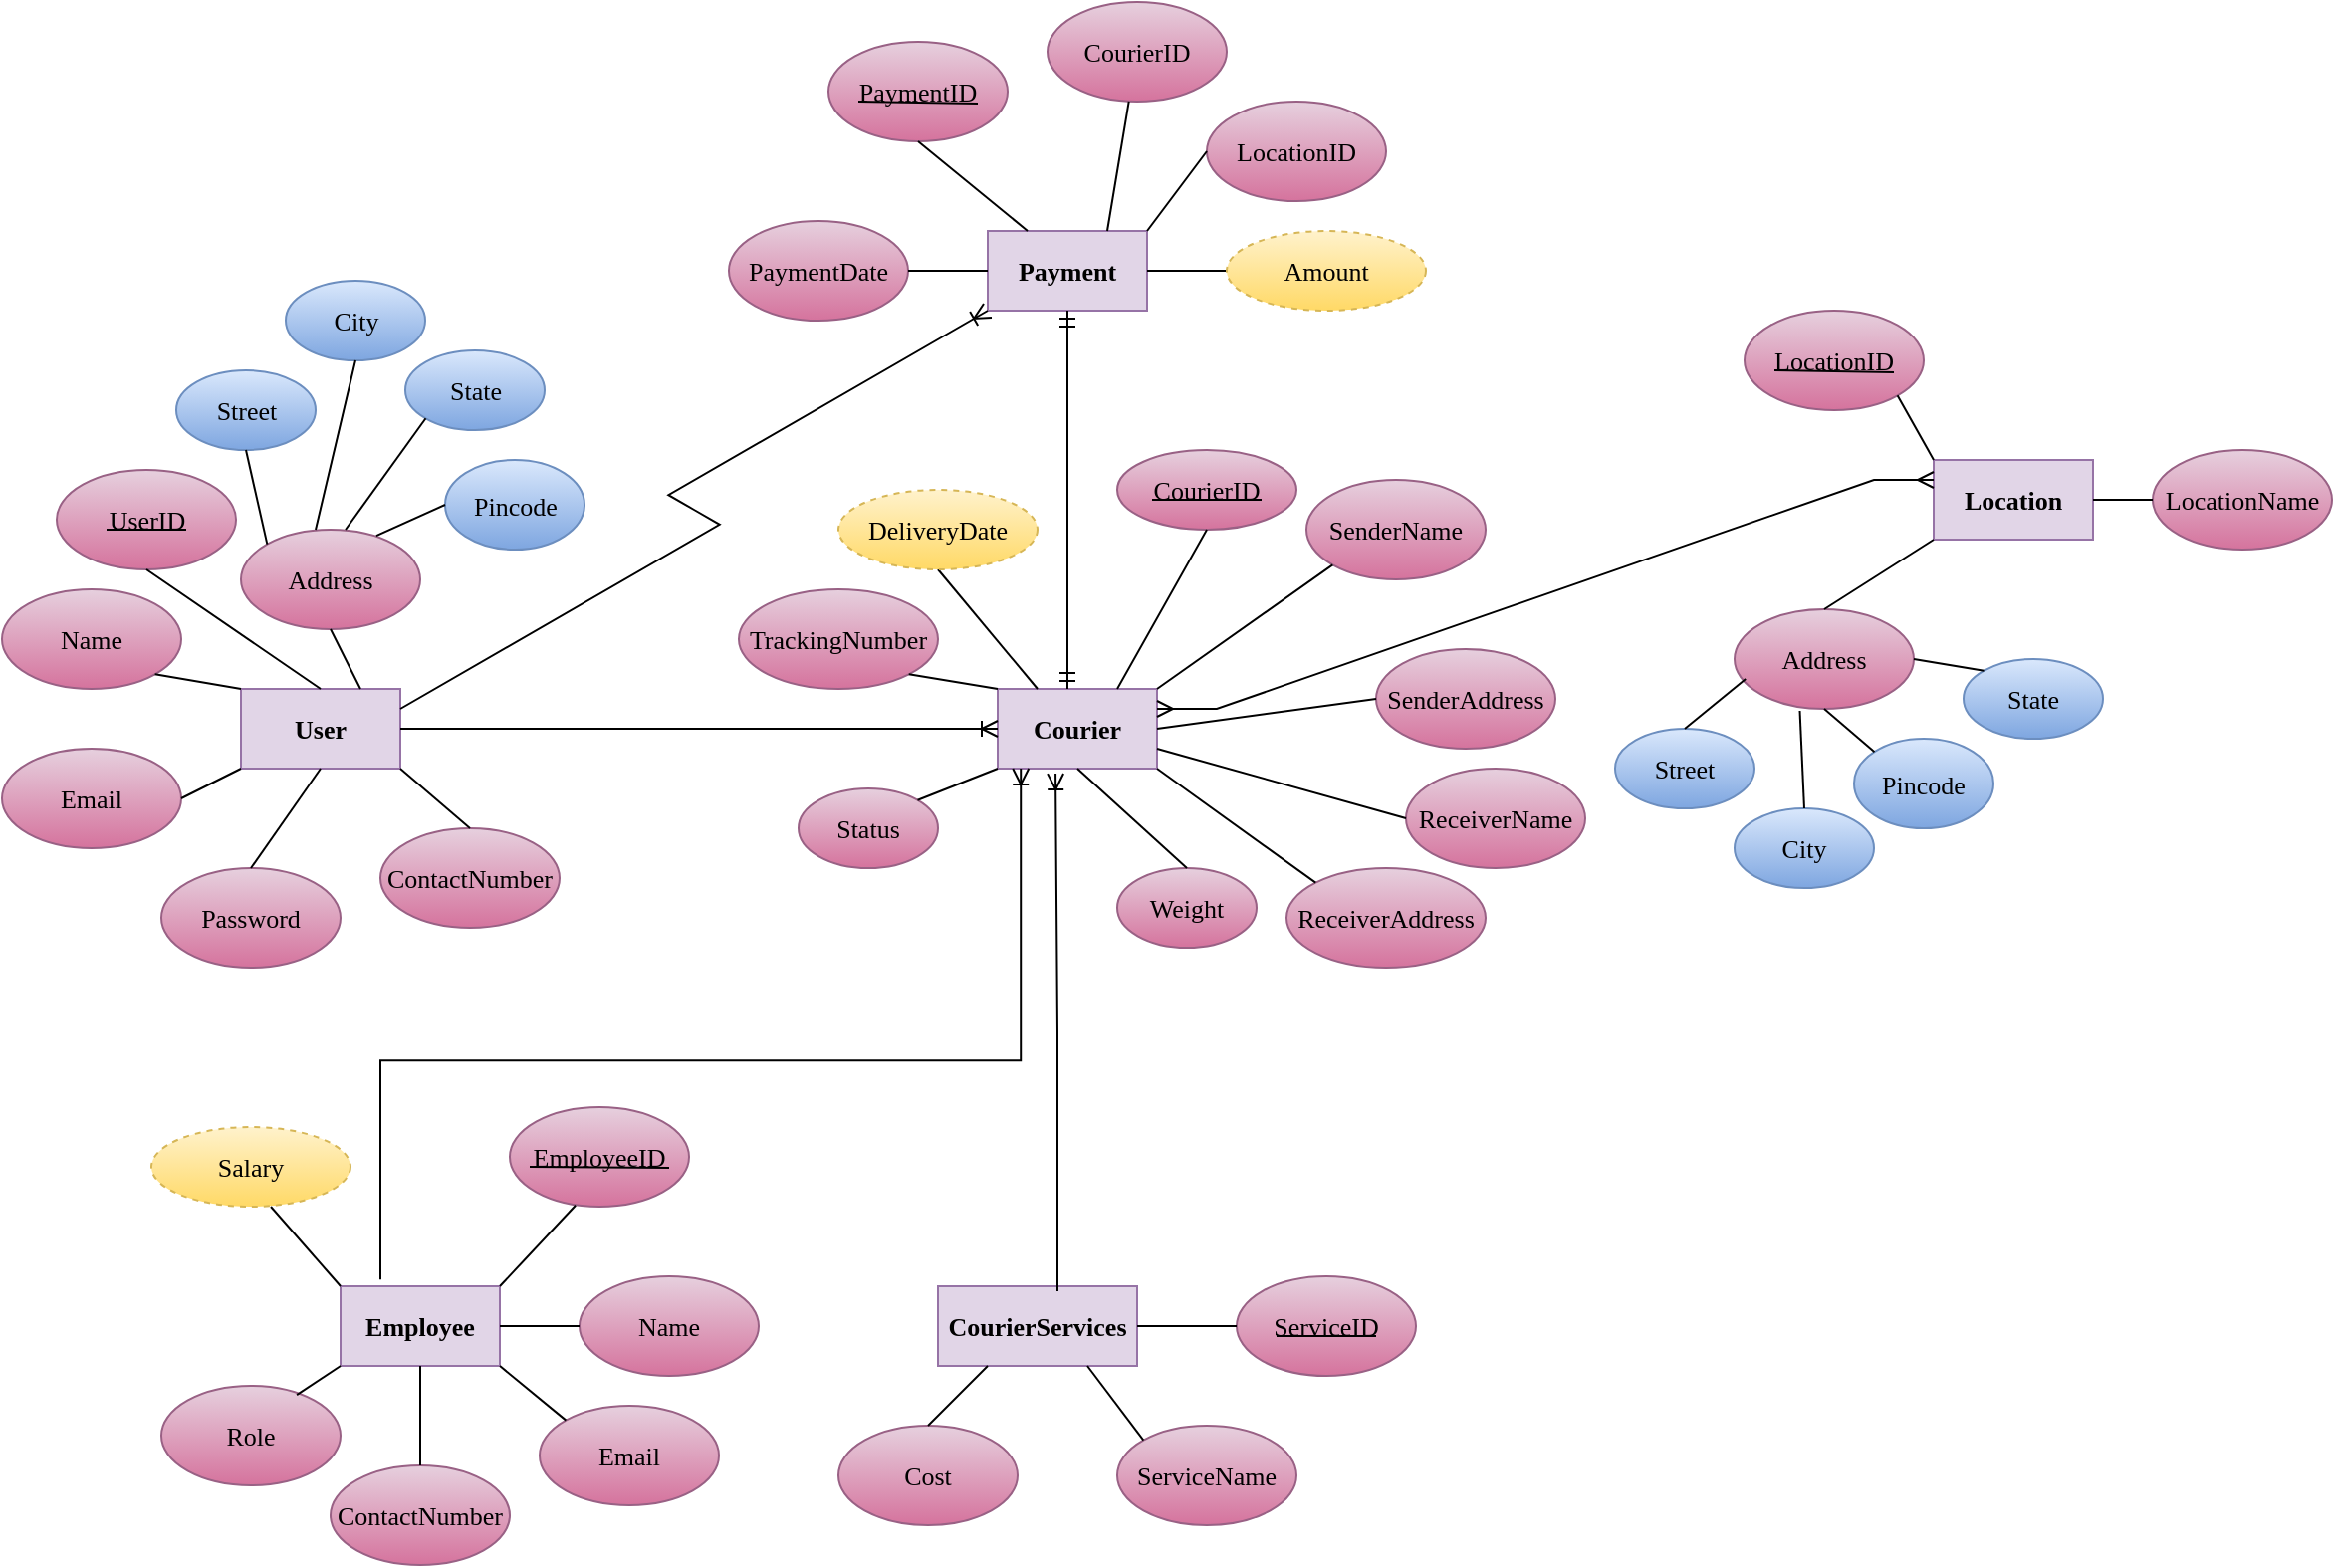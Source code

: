 <mxfile version="26.1.1">
  <diagram name="Page-1" id="iK40IoMNJW8q36OvJC71">
    <mxGraphModel dx="1750" dy="2028" grid="1" gridSize="10" guides="1" tooltips="1" connect="1" arrows="1" fold="1" page="1" pageScale="1" pageWidth="850" pageHeight="1100" math="0" shadow="0">
      <root>
        <mxCell id="0" />
        <mxCell id="1" parent="0" />
        <mxCell id="se5RXSlxcSpM9KRG4HAq-1" value="&lt;b&gt;User&lt;/b&gt;" style="rounded=0;whiteSpace=wrap;html=1;fontFamily=Times New Roman;fontSize=13;fillColor=#e1d5e7;strokeColor=#9673a6;" vertex="1" parent="1">
          <mxGeometry x="140" y="240" width="80" height="40" as="geometry" />
        </mxCell>
        <mxCell id="se5RXSlxcSpM9KRG4HAq-2" value="Name" style="ellipse;whiteSpace=wrap;html=1;fontFamily=Times New Roman;fontSize=13;fillColor=#e6d0de;strokeColor=#996185;gradientColor=#d5739d;" vertex="1" parent="1">
          <mxGeometry x="20" y="190" width="90" height="50" as="geometry" />
        </mxCell>
        <mxCell id="se5RXSlxcSpM9KRG4HAq-3" value="Address" style="ellipse;whiteSpace=wrap;html=1;fontFamily=Times New Roman;fontSize=13;fillColor=#e6d0de;gradientColor=#d5739d;strokeColor=#996185;" vertex="1" parent="1">
          <mxGeometry x="140" y="160" width="90" height="50" as="geometry" />
        </mxCell>
        <mxCell id="se5RXSlxcSpM9KRG4HAq-4" value="ContactNumber" style="ellipse;whiteSpace=wrap;html=1;fontFamily=Times New Roman;fontSize=13;fillColor=#e6d0de;gradientColor=#d5739d;strokeColor=#996185;" vertex="1" parent="1">
          <mxGeometry x="210" y="310" width="90" height="50" as="geometry" />
        </mxCell>
        <mxCell id="se5RXSlxcSpM9KRG4HAq-5" value="Password" style="ellipse;whiteSpace=wrap;html=1;fontFamily=Times New Roman;fontSize=13;fillColor=#e6d0de;gradientColor=#d5739d;strokeColor=#996185;" vertex="1" parent="1">
          <mxGeometry x="100" y="330" width="90" height="50" as="geometry" />
        </mxCell>
        <mxCell id="se5RXSlxcSpM9KRG4HAq-6" value="Email" style="ellipse;whiteSpace=wrap;html=1;fontFamily=Times New Roman;fontSize=13;fillColor=#e6d0de;gradientColor=#d5739d;strokeColor=#996185;" vertex="1" parent="1">
          <mxGeometry x="20" y="270" width="90" height="50" as="geometry" />
        </mxCell>
        <mxCell id="se5RXSlxcSpM9KRG4HAq-7" value="UserID" style="ellipse;whiteSpace=wrap;html=1;fontFamily=Times New Roman;fontSize=13;fillColor=#e6d0de;strokeColor=#996185;gradientColor=#d5739d;" vertex="1" parent="1">
          <mxGeometry x="47.5" y="130" width="90" height="50" as="geometry" />
        </mxCell>
        <mxCell id="se5RXSlxcSpM9KRG4HAq-8" value="" style="endArrow=none;html=1;rounded=0;fontFamily=Times New Roman;fontSize=13;" edge="1" parent="1">
          <mxGeometry width="50" height="50" relative="1" as="geometry">
            <mxPoint x="72.5" y="160" as="sourcePoint" />
            <mxPoint x="112.5" y="160" as="targetPoint" />
          </mxGeometry>
        </mxCell>
        <mxCell id="se5RXSlxcSpM9KRG4HAq-9" value="" style="endArrow=none;html=1;rounded=0;exitX=1;exitY=1;exitDx=0;exitDy=0;entryX=0.5;entryY=0;entryDx=0;entryDy=0;fontFamily=Times New Roman;fontSize=13;" edge="1" parent="1" source="se5RXSlxcSpM9KRG4HAq-1" target="se5RXSlxcSpM9KRG4HAq-4">
          <mxGeometry width="50" height="50" relative="1" as="geometry">
            <mxPoint x="330" y="320" as="sourcePoint" />
            <mxPoint x="380" y="270" as="targetPoint" />
          </mxGeometry>
        </mxCell>
        <mxCell id="se5RXSlxcSpM9KRG4HAq-10" value="" style="endArrow=none;html=1;rounded=0;exitX=0.75;exitY=0;exitDx=0;exitDy=0;entryX=0.5;entryY=1;entryDx=0;entryDy=0;fontFamily=Times New Roman;fontSize=13;" edge="1" parent="1" source="se5RXSlxcSpM9KRG4HAq-1" target="se5RXSlxcSpM9KRG4HAq-3">
          <mxGeometry width="50" height="50" relative="1" as="geometry">
            <mxPoint x="330" y="320" as="sourcePoint" />
            <mxPoint x="380" y="270" as="targetPoint" />
          </mxGeometry>
        </mxCell>
        <mxCell id="se5RXSlxcSpM9KRG4HAq-12" value="" style="endArrow=none;html=1;rounded=0;exitX=0.5;exitY=1;exitDx=0;exitDy=0;entryX=0.5;entryY=0;entryDx=0;entryDy=0;fontFamily=Times New Roman;fontSize=13;" edge="1" parent="1" source="se5RXSlxcSpM9KRG4HAq-1" target="se5RXSlxcSpM9KRG4HAq-5">
          <mxGeometry width="50" height="50" relative="1" as="geometry">
            <mxPoint x="230" y="290" as="sourcePoint" />
            <mxPoint x="265" y="320" as="targetPoint" />
          </mxGeometry>
        </mxCell>
        <mxCell id="se5RXSlxcSpM9KRG4HAq-13" value="" style="endArrow=none;html=1;rounded=0;exitX=0;exitY=1;exitDx=0;exitDy=0;entryX=1;entryY=0.5;entryDx=0;entryDy=0;fontFamily=Times New Roman;fontSize=13;" edge="1" parent="1" source="se5RXSlxcSpM9KRG4HAq-1" target="se5RXSlxcSpM9KRG4HAq-6">
          <mxGeometry width="50" height="50" relative="1" as="geometry">
            <mxPoint x="240" y="300" as="sourcePoint" />
            <mxPoint x="275" y="330" as="targetPoint" />
          </mxGeometry>
        </mxCell>
        <mxCell id="se5RXSlxcSpM9KRG4HAq-14" value="" style="endArrow=none;html=1;rounded=0;exitX=0;exitY=0;exitDx=0;exitDy=0;entryX=1;entryY=1;entryDx=0;entryDy=0;fontFamily=Times New Roman;fontSize=13;" edge="1" parent="1" source="se5RXSlxcSpM9KRG4HAq-1" target="se5RXSlxcSpM9KRG4HAq-2">
          <mxGeometry width="50" height="50" relative="1" as="geometry">
            <mxPoint x="250" y="310" as="sourcePoint" />
            <mxPoint x="285" y="340" as="targetPoint" />
          </mxGeometry>
        </mxCell>
        <mxCell id="se5RXSlxcSpM9KRG4HAq-15" value="" style="endArrow=none;html=1;rounded=0;exitX=0.5;exitY=0;exitDx=0;exitDy=0;entryX=0.5;entryY=1;entryDx=0;entryDy=0;fontFamily=Times New Roman;fontSize=13;" edge="1" parent="1" source="se5RXSlxcSpM9KRG4HAq-1" target="se5RXSlxcSpM9KRG4HAq-7">
          <mxGeometry width="50" height="50" relative="1" as="geometry">
            <mxPoint x="260" y="320" as="sourcePoint" />
            <mxPoint x="295" y="350" as="targetPoint" />
          </mxGeometry>
        </mxCell>
        <mxCell id="se5RXSlxcSpM9KRG4HAq-16" value="&lt;b&gt;CourierServices&lt;/b&gt;" style="rounded=0;whiteSpace=wrap;html=1;fontFamily=Times New Roman;fontSize=13;fillColor=#e1d5e7;strokeColor=#9673a6;" vertex="1" parent="1">
          <mxGeometry x="490" y="540" width="100" height="40" as="geometry" />
        </mxCell>
        <mxCell id="se5RXSlxcSpM9KRG4HAq-24" value="ServiceID" style="ellipse;whiteSpace=wrap;html=1;fontFamily=Times New Roman;fontSize=13;fillColor=#e6d0de;gradientColor=#d5739d;strokeColor=#996185;" vertex="1" parent="1">
          <mxGeometry x="640" y="535" width="90" height="50" as="geometry" />
        </mxCell>
        <mxCell id="se5RXSlxcSpM9KRG4HAq-28" value="Cost" style="ellipse;whiteSpace=wrap;html=1;fontFamily=Times New Roman;fontSize=13;fillColor=#e6d0de;gradientColor=#d5739d;strokeColor=#996185;" vertex="1" parent="1">
          <mxGeometry x="440" y="610" width="90" height="50" as="geometry" />
        </mxCell>
        <mxCell id="se5RXSlxcSpM9KRG4HAq-29" value="ServiceName" style="ellipse;whiteSpace=wrap;html=1;fontFamily=Times New Roman;fontSize=13;fillColor=#e6d0de;gradientColor=#d5739d;strokeColor=#996185;" vertex="1" parent="1">
          <mxGeometry x="580" y="610" width="90" height="50" as="geometry" />
        </mxCell>
        <mxCell id="se5RXSlxcSpM9KRG4HAq-30" value="" style="endArrow=none;html=1;rounded=0;exitX=0;exitY=0.5;exitDx=0;exitDy=0;entryX=1;entryY=0.5;entryDx=0;entryDy=0;fontFamily=Times New Roman;fontSize=13;" edge="1" parent="1" source="se5RXSlxcSpM9KRG4HAq-24" target="se5RXSlxcSpM9KRG4HAq-16">
          <mxGeometry width="50" height="50" relative="1" as="geometry">
            <mxPoint x="470" y="630" as="sourcePoint" />
            <mxPoint x="520" y="580" as="targetPoint" />
          </mxGeometry>
        </mxCell>
        <mxCell id="se5RXSlxcSpM9KRG4HAq-31" value="" style="endArrow=none;html=1;rounded=0;exitX=0;exitY=0;exitDx=0;exitDy=0;entryX=0.75;entryY=1;entryDx=0;entryDy=0;fontFamily=Times New Roman;fontSize=13;" edge="1" parent="1" source="se5RXSlxcSpM9KRG4HAq-29" target="se5RXSlxcSpM9KRG4HAq-16">
          <mxGeometry width="50" height="50" relative="1" as="geometry">
            <mxPoint x="470" y="630" as="sourcePoint" />
            <mxPoint x="590" y="580" as="targetPoint" />
          </mxGeometry>
        </mxCell>
        <mxCell id="se5RXSlxcSpM9KRG4HAq-32" value="" style="endArrow=none;html=1;rounded=0;entryX=0.5;entryY=0;entryDx=0;entryDy=0;exitX=0.25;exitY=1;exitDx=0;exitDy=0;fontFamily=Times New Roman;fontSize=13;" edge="1" parent="1" source="se5RXSlxcSpM9KRG4HAq-16" target="se5RXSlxcSpM9KRG4HAq-28">
          <mxGeometry width="50" height="50" relative="1" as="geometry">
            <mxPoint x="470" y="630" as="sourcePoint" />
            <mxPoint x="520" y="580" as="targetPoint" />
          </mxGeometry>
        </mxCell>
        <mxCell id="se5RXSlxcSpM9KRG4HAq-33" value="" style="endArrow=none;html=1;rounded=0;fontFamily=Times New Roman;fontSize=13;" edge="1" parent="1">
          <mxGeometry width="50" height="50" relative="1" as="geometry">
            <mxPoint x="660" y="565" as="sourcePoint" />
            <mxPoint x="710" y="565" as="targetPoint" />
          </mxGeometry>
        </mxCell>
        <mxCell id="se5RXSlxcSpM9KRG4HAq-34" value="&lt;b&gt;Employee&lt;/b&gt;" style="rounded=0;whiteSpace=wrap;html=1;fontFamily=Times New Roman;fontSize=13;fillColor=#e1d5e7;strokeColor=#9673a6;" vertex="1" parent="1">
          <mxGeometry x="190" y="540" width="80" height="40" as="geometry" />
        </mxCell>
        <mxCell id="se5RXSlxcSpM9KRG4HAq-35" value="EmployeeID" style="ellipse;whiteSpace=wrap;html=1;fontFamily=Times New Roman;fontSize=13;fillColor=#e6d0de;gradientColor=#d5739d;strokeColor=#996185;" vertex="1" parent="1">
          <mxGeometry x="275" y="450" width="90" height="50" as="geometry" />
        </mxCell>
        <mxCell id="se5RXSlxcSpM9KRG4HAq-36" value="Name" style="ellipse;whiteSpace=wrap;html=1;fontFamily=Times New Roman;fontSize=13;fillColor=#e6d0de;gradientColor=#d5739d;strokeColor=#996185;" vertex="1" parent="1">
          <mxGeometry x="310" y="535" width="90" height="50" as="geometry" />
        </mxCell>
        <mxCell id="se5RXSlxcSpM9KRG4HAq-37" value="Email" style="ellipse;whiteSpace=wrap;html=1;fontFamily=Times New Roman;fontSize=13;fillColor=#e6d0de;gradientColor=#d5739d;strokeColor=#996185;" vertex="1" parent="1">
          <mxGeometry x="290" y="600" width="90" height="50" as="geometry" />
        </mxCell>
        <mxCell id="se5RXSlxcSpM9KRG4HAq-38" value="Role" style="ellipse;whiteSpace=wrap;html=1;fontFamily=Times New Roman;fontSize=13;fillColor=#e6d0de;gradientColor=#d5739d;strokeColor=#996185;" vertex="1" parent="1">
          <mxGeometry x="100" y="590" width="90" height="50" as="geometry" />
        </mxCell>
        <mxCell id="se5RXSlxcSpM9KRG4HAq-39" value="ContactNumber" style="ellipse;whiteSpace=wrap;html=1;fontFamily=Times New Roman;fontSize=13;fillColor=#e6d0de;gradientColor=#d5739d;strokeColor=#996185;" vertex="1" parent="1">
          <mxGeometry x="185" y="630" width="90" height="50" as="geometry" />
        </mxCell>
        <mxCell id="se5RXSlxcSpM9KRG4HAq-41" value="" style="endArrow=none;html=1;rounded=0;exitX=0.5;exitY=1;exitDx=0;exitDy=0;entryX=0;entryY=0;entryDx=0;entryDy=0;fontFamily=Times New Roman;fontSize=13;" edge="1" parent="1" target="se5RXSlxcSpM9KRG4HAq-34">
          <mxGeometry width="50" height="50" relative="1" as="geometry">
            <mxPoint x="155" y="500" as="sourcePoint" />
            <mxPoint x="200" y="470" as="targetPoint" />
          </mxGeometry>
        </mxCell>
        <mxCell id="se5RXSlxcSpM9KRG4HAq-42" value="" style="endArrow=none;html=1;rounded=0;exitX=0.367;exitY=0.988;exitDx=0;exitDy=0;entryX=1;entryY=0;entryDx=0;entryDy=0;exitPerimeter=0;fontFamily=Times New Roman;fontSize=13;" edge="1" parent="1" source="se5RXSlxcSpM9KRG4HAq-35" target="se5RXSlxcSpM9KRG4HAq-34">
          <mxGeometry width="50" height="50" relative="1" as="geometry">
            <mxPoint x="150" y="520" as="sourcePoint" />
            <mxPoint x="200" y="470" as="targetPoint" />
          </mxGeometry>
        </mxCell>
        <mxCell id="se5RXSlxcSpM9KRG4HAq-43" value="" style="endArrow=none;html=1;rounded=0;exitX=0.756;exitY=0.092;exitDx=0;exitDy=0;entryX=0;entryY=1;entryDx=0;entryDy=0;exitPerimeter=0;fontFamily=Times New Roman;fontSize=13;" edge="1" parent="1" source="se5RXSlxcSpM9KRG4HAq-38" target="se5RXSlxcSpM9KRG4HAq-34">
          <mxGeometry width="50" height="50" relative="1" as="geometry">
            <mxPoint x="150" y="520" as="sourcePoint" />
            <mxPoint x="200" y="470" as="targetPoint" />
          </mxGeometry>
        </mxCell>
        <mxCell id="se5RXSlxcSpM9KRG4HAq-44" value="" style="endArrow=none;html=1;rounded=0;exitX=0.5;exitY=0;exitDx=0;exitDy=0;entryX=0.5;entryY=1;entryDx=0;entryDy=0;fontFamily=Times New Roman;fontSize=13;" edge="1" parent="1" source="se5RXSlxcSpM9KRG4HAq-39" target="se5RXSlxcSpM9KRG4HAq-34">
          <mxGeometry width="50" height="50" relative="1" as="geometry">
            <mxPoint x="150" y="520" as="sourcePoint" />
            <mxPoint x="200" y="470" as="targetPoint" />
          </mxGeometry>
        </mxCell>
        <mxCell id="se5RXSlxcSpM9KRG4HAq-45" value="" style="endArrow=none;html=1;rounded=0;exitX=1;exitY=1;exitDx=0;exitDy=0;entryX=0;entryY=0;entryDx=0;entryDy=0;fontFamily=Times New Roman;fontSize=13;" edge="1" parent="1" source="se5RXSlxcSpM9KRG4HAq-34" target="se5RXSlxcSpM9KRG4HAq-37">
          <mxGeometry width="50" height="50" relative="1" as="geometry">
            <mxPoint x="150" y="520" as="sourcePoint" />
            <mxPoint x="200" y="470" as="targetPoint" />
          </mxGeometry>
        </mxCell>
        <mxCell id="se5RXSlxcSpM9KRG4HAq-46" value="" style="endArrow=none;html=1;rounded=0;exitX=0;exitY=0.5;exitDx=0;exitDy=0;entryX=1;entryY=0.5;entryDx=0;entryDy=0;fontFamily=Times New Roman;fontSize=13;" edge="1" parent="1" source="se5RXSlxcSpM9KRG4HAq-36" target="se5RXSlxcSpM9KRG4HAq-34">
          <mxGeometry width="50" height="50" relative="1" as="geometry">
            <mxPoint x="150" y="520" as="sourcePoint" />
            <mxPoint x="200" y="470" as="targetPoint" />
          </mxGeometry>
        </mxCell>
        <mxCell id="se5RXSlxcSpM9KRG4HAq-47" value="" style="endArrow=none;html=1;rounded=0;fontFamily=Times New Roman;fontSize=13;" edge="1" parent="1">
          <mxGeometry width="50" height="50" relative="1" as="geometry">
            <mxPoint x="285" y="480" as="sourcePoint" />
            <mxPoint x="355" y="480.5" as="targetPoint" />
          </mxGeometry>
        </mxCell>
        <mxCell id="se5RXSlxcSpM9KRG4HAq-48" value="&lt;b&gt;Courier&lt;/b&gt;" style="rounded=0;whiteSpace=wrap;html=1;fontFamily=Times New Roman;fontSize=13;fillColor=#e1d5e7;strokeColor=#9673a6;" vertex="1" parent="1">
          <mxGeometry x="520" y="240" width="80" height="40" as="geometry" />
        </mxCell>
        <mxCell id="se5RXSlxcSpM9KRG4HAq-49" value="CourierID" style="ellipse;whiteSpace=wrap;html=1;fontFamily=Times New Roman;fontSize=13;fillColor=#e6d0de;gradientColor=#d5739d;strokeColor=#996185;" vertex="1" parent="1">
          <mxGeometry x="580" y="120" width="90" height="40" as="geometry" />
        </mxCell>
        <mxCell id="se5RXSlxcSpM9KRG4HAq-51" value="SenderName" style="ellipse;whiteSpace=wrap;html=1;fontFamily=Times New Roman;fontSize=13;fillColor=#e6d0de;gradientColor=#d5739d;strokeColor=#996185;" vertex="1" parent="1">
          <mxGeometry x="675" y="135" width="90" height="50" as="geometry" />
        </mxCell>
        <mxCell id="se5RXSlxcSpM9KRG4HAq-52" value="ReceiverAddress" style="ellipse;whiteSpace=wrap;html=1;fontFamily=Times New Roman;fontSize=13;fillColor=#e6d0de;gradientColor=#d5739d;strokeColor=#996185;" vertex="1" parent="1">
          <mxGeometry x="665" y="330" width="100" height="50" as="geometry" />
        </mxCell>
        <mxCell id="se5RXSlxcSpM9KRG4HAq-53" value="TrackingNumber" style="ellipse;whiteSpace=wrap;html=1;fontFamily=Times New Roman;fontSize=13;fillColor=#e6d0de;gradientColor=#d5739d;strokeColor=#996185;" vertex="1" parent="1">
          <mxGeometry x="390" y="190" width="100" height="50" as="geometry" />
        </mxCell>
        <mxCell id="se5RXSlxcSpM9KRG4HAq-54" value="Status" style="ellipse;whiteSpace=wrap;html=1;fontFamily=Times New Roman;fontSize=13;fillColor=#e6d0de;gradientColor=#d5739d;strokeColor=#996185;" vertex="1" parent="1">
          <mxGeometry x="420" y="290" width="70" height="40" as="geometry" />
        </mxCell>
        <mxCell id="se5RXSlxcSpM9KRG4HAq-55" value="SenderAddress" style="ellipse;whiteSpace=wrap;html=1;fontFamily=Times New Roman;fontSize=13;fillColor=#e6d0de;gradientColor=#d5739d;strokeColor=#996185;" vertex="1" parent="1">
          <mxGeometry x="710" y="220" width="90" height="50" as="geometry" />
        </mxCell>
        <mxCell id="se5RXSlxcSpM9KRG4HAq-56" value="ReceiverName" style="ellipse;whiteSpace=wrap;html=1;fontFamily=Times New Roman;fontSize=13;fillColor=#e6d0de;gradientColor=#d5739d;strokeColor=#996185;" vertex="1" parent="1">
          <mxGeometry x="725" y="280" width="90" height="50" as="geometry" />
        </mxCell>
        <mxCell id="se5RXSlxcSpM9KRG4HAq-57" value="Weight" style="ellipse;whiteSpace=wrap;html=1;fontFamily=Times New Roman;fontSize=13;fillColor=#e6d0de;gradientColor=#d5739d;strokeColor=#996185;" vertex="1" parent="1">
          <mxGeometry x="580" y="330" width="70" height="40" as="geometry" />
        </mxCell>
        <mxCell id="se5RXSlxcSpM9KRG4HAq-59" value="" style="endArrow=none;html=1;rounded=0;entryX=0;entryY=1;entryDx=0;entryDy=0;exitX=1;exitY=0;exitDx=0;exitDy=0;fontFamily=Times New Roman;fontSize=13;" edge="1" parent="1" source="se5RXSlxcSpM9KRG4HAq-54" target="se5RXSlxcSpM9KRG4HAq-48">
          <mxGeometry width="50" height="50" relative="1" as="geometry">
            <mxPoint x="400" y="430" as="sourcePoint" />
            <mxPoint x="450" y="380" as="targetPoint" />
          </mxGeometry>
        </mxCell>
        <mxCell id="se5RXSlxcSpM9KRG4HAq-60" value="" style="endArrow=none;html=1;rounded=0;exitX=1;exitY=1;exitDx=0;exitDy=0;entryX=0;entryY=0;entryDx=0;entryDy=0;fontFamily=Times New Roman;fontSize=13;" edge="1" parent="1" source="se5RXSlxcSpM9KRG4HAq-53" target="se5RXSlxcSpM9KRG4HAq-48">
          <mxGeometry width="50" height="50" relative="1" as="geometry">
            <mxPoint x="400" y="430" as="sourcePoint" />
            <mxPoint x="450" y="380" as="targetPoint" />
          </mxGeometry>
        </mxCell>
        <mxCell id="se5RXSlxcSpM9KRG4HAq-61" value="" style="endArrow=none;html=1;rounded=0;exitX=0.5;exitY=1;exitDx=0;exitDy=0;entryX=0.25;entryY=0;entryDx=0;entryDy=0;fontFamily=Times New Roman;fontSize=13;" edge="1" parent="1" source="se5RXSlxcSpM9KRG4HAq-114" target="se5RXSlxcSpM9KRG4HAq-48">
          <mxGeometry width="50" height="50" relative="1" as="geometry">
            <mxPoint x="517.23" y="177.8" as="sourcePoint" />
            <mxPoint x="450" y="380" as="targetPoint" />
          </mxGeometry>
        </mxCell>
        <mxCell id="se5RXSlxcSpM9KRG4HAq-62" value="" style="endArrow=none;html=1;rounded=0;exitX=0.5;exitY=0;exitDx=0;exitDy=0;entryX=0.5;entryY=1;entryDx=0;entryDy=0;fontFamily=Times New Roman;fontSize=13;" edge="1" parent="1" source="se5RXSlxcSpM9KRG4HAq-57" target="se5RXSlxcSpM9KRG4HAq-48">
          <mxGeometry width="50" height="50" relative="1" as="geometry">
            <mxPoint x="400" y="430" as="sourcePoint" />
            <mxPoint x="450" y="380" as="targetPoint" />
          </mxGeometry>
        </mxCell>
        <mxCell id="se5RXSlxcSpM9KRG4HAq-63" value="" style="endArrow=none;html=1;rounded=0;entryX=0.5;entryY=1;entryDx=0;entryDy=0;exitX=0.75;exitY=0;exitDx=0;exitDy=0;fontFamily=Times New Roman;fontSize=13;" edge="1" parent="1" source="se5RXSlxcSpM9KRG4HAq-48" target="se5RXSlxcSpM9KRG4HAq-49">
          <mxGeometry width="50" height="50" relative="1" as="geometry">
            <mxPoint x="400" y="430" as="sourcePoint" />
            <mxPoint x="450" y="380" as="targetPoint" />
          </mxGeometry>
        </mxCell>
        <mxCell id="se5RXSlxcSpM9KRG4HAq-64" value="" style="endArrow=none;html=1;rounded=0;exitX=0;exitY=0;exitDx=0;exitDy=0;entryX=1;entryY=1;entryDx=0;entryDy=0;fontFamily=Times New Roman;fontSize=13;" edge="1" parent="1" source="se5RXSlxcSpM9KRG4HAq-52" target="se5RXSlxcSpM9KRG4HAq-48">
          <mxGeometry width="50" height="50" relative="1" as="geometry">
            <mxPoint x="400" y="430" as="sourcePoint" />
            <mxPoint x="450" y="380" as="targetPoint" />
          </mxGeometry>
        </mxCell>
        <mxCell id="se5RXSlxcSpM9KRG4HAq-65" value="" style="endArrow=none;html=1;rounded=0;exitX=0;exitY=0.5;exitDx=0;exitDy=0;entryX=1;entryY=0.75;entryDx=0;entryDy=0;fontFamily=Times New Roman;fontSize=13;" edge="1" parent="1" source="se5RXSlxcSpM9KRG4HAq-56" target="se5RXSlxcSpM9KRG4HAq-48">
          <mxGeometry width="50" height="50" relative="1" as="geometry">
            <mxPoint x="400" y="430" as="sourcePoint" />
            <mxPoint x="450" y="380" as="targetPoint" />
          </mxGeometry>
        </mxCell>
        <mxCell id="se5RXSlxcSpM9KRG4HAq-66" value="" style="endArrow=none;html=1;rounded=0;exitX=1;exitY=0;exitDx=0;exitDy=0;entryX=0;entryY=1;entryDx=0;entryDy=0;fontFamily=Times New Roman;fontSize=13;" edge="1" parent="1" source="se5RXSlxcSpM9KRG4HAq-48" target="se5RXSlxcSpM9KRG4HAq-51">
          <mxGeometry width="50" height="50" relative="1" as="geometry">
            <mxPoint x="400" y="430" as="sourcePoint" />
            <mxPoint x="450" y="380" as="targetPoint" />
          </mxGeometry>
        </mxCell>
        <mxCell id="se5RXSlxcSpM9KRG4HAq-67" value="" style="endArrow=none;html=1;rounded=0;exitX=0;exitY=0.5;exitDx=0;exitDy=0;entryX=1;entryY=0.5;entryDx=0;entryDy=0;fontFamily=Times New Roman;fontSize=13;" edge="1" parent="1" source="se5RXSlxcSpM9KRG4HAq-55" target="se5RXSlxcSpM9KRG4HAq-48">
          <mxGeometry width="50" height="50" relative="1" as="geometry">
            <mxPoint x="400" y="430" as="sourcePoint" />
            <mxPoint x="450" y="380" as="targetPoint" />
          </mxGeometry>
        </mxCell>
        <mxCell id="se5RXSlxcSpM9KRG4HAq-68" value="" style="endArrow=none;html=1;rounded=0;fontFamily=Times New Roman;fontSize=13;" edge="1" parent="1">
          <mxGeometry width="50" height="50" relative="1" as="geometry">
            <mxPoint x="597.5" y="145" as="sourcePoint" />
            <mxPoint x="652.5" y="145" as="targetPoint" />
          </mxGeometry>
        </mxCell>
        <mxCell id="se5RXSlxcSpM9KRG4HAq-69" value="&lt;b&gt;Location&lt;/b&gt;" style="rounded=0;whiteSpace=wrap;html=1;fontFamily=Times New Roman;fontSize=13;fillColor=#e1d5e7;strokeColor=#9673a6;" vertex="1" parent="1">
          <mxGeometry x="990" y="125" width="80" height="40" as="geometry" />
        </mxCell>
        <mxCell id="se5RXSlxcSpM9KRG4HAq-70" value="LocationID" style="ellipse;whiteSpace=wrap;html=1;fontFamily=Times New Roman;fontSize=13;fillColor=#e6d0de;gradientColor=#d5739d;strokeColor=#996185;" vertex="1" parent="1">
          <mxGeometry x="895" y="50" width="90" height="50" as="geometry" />
        </mxCell>
        <mxCell id="se5RXSlxcSpM9KRG4HAq-71" value="LocationName" style="ellipse;whiteSpace=wrap;html=1;fontFamily=Times New Roman;fontSize=13;fillColor=#e6d0de;gradientColor=#d5739d;strokeColor=#996185;" vertex="1" parent="1">
          <mxGeometry x="1100" y="120" width="90" height="50" as="geometry" />
        </mxCell>
        <mxCell id="se5RXSlxcSpM9KRG4HAq-72" value="Address" style="ellipse;whiteSpace=wrap;html=1;fontFamily=Times New Roman;fontSize=13;fillColor=#e6d0de;gradientColor=#d5739d;strokeColor=#996185;" vertex="1" parent="1">
          <mxGeometry x="890" y="200" width="90" height="50" as="geometry" />
        </mxCell>
        <mxCell id="se5RXSlxcSpM9KRG4HAq-73" value="" style="endArrow=none;html=1;rounded=0;exitX=0.5;exitY=0;exitDx=0;exitDy=0;entryX=0;entryY=1;entryDx=0;entryDy=0;fontFamily=Times New Roman;fontSize=13;" edge="1" parent="1" source="se5RXSlxcSpM9KRG4HAq-72" target="se5RXSlxcSpM9KRG4HAq-69">
          <mxGeometry width="50" height="50" relative="1" as="geometry">
            <mxPoint x="1200" y="210" as="sourcePoint" />
            <mxPoint x="1250" y="160" as="targetPoint" />
          </mxGeometry>
        </mxCell>
        <mxCell id="se5RXSlxcSpM9KRG4HAq-74" value="" style="endArrow=none;html=1;rounded=0;exitX=1;exitY=1;exitDx=0;exitDy=0;entryX=0;entryY=0;entryDx=0;entryDy=0;fontFamily=Times New Roman;fontSize=13;" edge="1" parent="1" source="se5RXSlxcSpM9KRG4HAq-70" target="se5RXSlxcSpM9KRG4HAq-69">
          <mxGeometry width="50" height="50" relative="1" as="geometry">
            <mxPoint x="1200" y="210" as="sourcePoint" />
            <mxPoint x="1250" y="160" as="targetPoint" />
          </mxGeometry>
        </mxCell>
        <mxCell id="se5RXSlxcSpM9KRG4HAq-75" value="" style="endArrow=none;html=1;rounded=0;exitX=0;exitY=0.5;exitDx=0;exitDy=0;entryX=1;entryY=0.5;entryDx=0;entryDy=0;fontFamily=Times New Roman;fontSize=13;" edge="1" parent="1" source="se5RXSlxcSpM9KRG4HAq-71" target="se5RXSlxcSpM9KRG4HAq-69">
          <mxGeometry width="50" height="50" relative="1" as="geometry">
            <mxPoint x="1200" y="210" as="sourcePoint" />
            <mxPoint x="1250" y="160" as="targetPoint" />
          </mxGeometry>
        </mxCell>
        <mxCell id="se5RXSlxcSpM9KRG4HAq-76" value="" style="endArrow=none;html=1;rounded=0;fontFamily=Times New Roman;fontSize=13;" edge="1" parent="1">
          <mxGeometry width="50" height="50" relative="1" as="geometry">
            <mxPoint x="910" y="80" as="sourcePoint" />
            <mxPoint x="970" y="81" as="targetPoint" />
          </mxGeometry>
        </mxCell>
        <mxCell id="se5RXSlxcSpM9KRG4HAq-95" value="Street" style="ellipse;whiteSpace=wrap;html=1;align=center;fontFamily=Times New Roman;fontSize=13;fillColor=#dae8fc;gradientColor=#7ea6e0;strokeColor=#6c8ebf;" vertex="1" parent="1">
          <mxGeometry x="107.5" y="80" width="70" height="40" as="geometry" />
        </mxCell>
        <mxCell id="se5RXSlxcSpM9KRG4HAq-96" value="Pincode" style="ellipse;whiteSpace=wrap;html=1;align=center;fontFamily=Times New Roman;fontSize=13;fillColor=#dae8fc;gradientColor=#7ea6e0;strokeColor=#6c8ebf;" vertex="1" parent="1">
          <mxGeometry x="242.5" y="125" width="70" height="45" as="geometry" />
        </mxCell>
        <mxCell id="se5RXSlxcSpM9KRG4HAq-97" value="City" style="ellipse;whiteSpace=wrap;html=1;align=center;fontFamily=Times New Roman;fontSize=13;fillColor=#dae8fc;gradientColor=#7ea6e0;strokeColor=#6c8ebf;" vertex="1" parent="1">
          <mxGeometry x="162.5" y="35" width="70" height="40" as="geometry" />
        </mxCell>
        <mxCell id="se5RXSlxcSpM9KRG4HAq-98" value="State" style="ellipse;whiteSpace=wrap;html=1;align=center;fontFamily=Times New Roman;fontSize=13;fillColor=#dae8fc;gradientColor=#7ea6e0;strokeColor=#6c8ebf;" vertex="1" parent="1">
          <mxGeometry x="222.5" y="70" width="70" height="40" as="geometry" />
        </mxCell>
        <mxCell id="se5RXSlxcSpM9KRG4HAq-99" value="" style="endArrow=none;html=1;rounded=0;exitX=0.5;exitY=1;exitDx=0;exitDy=0;entryX=0;entryY=0;entryDx=0;entryDy=0;fontFamily=Times New Roman;fontSize=13;" edge="1" parent="1" source="se5RXSlxcSpM9KRG4HAq-95" target="se5RXSlxcSpM9KRG4HAq-3">
          <mxGeometry width="50" height="50" relative="1" as="geometry">
            <mxPoint x="312.5" y="310" as="sourcePoint" />
            <mxPoint x="162.47" y="161" as="targetPoint" />
          </mxGeometry>
        </mxCell>
        <mxCell id="se5RXSlxcSpM9KRG4HAq-100" value="" style="endArrow=none;html=1;rounded=0;exitX=0.5;exitY=0;exitDx=0;exitDy=0;entryX=0.5;entryY=1;entryDx=0;entryDy=0;fontFamily=Times New Roman;fontSize=13;" edge="1" parent="1" target="se5RXSlxcSpM9KRG4HAq-97">
          <mxGeometry width="50" height="50" relative="1" as="geometry">
            <mxPoint x="177.5" y="160" as="sourcePoint" />
            <mxPoint x="362.5" y="260" as="targetPoint" />
          </mxGeometry>
        </mxCell>
        <mxCell id="se5RXSlxcSpM9KRG4HAq-101" value="" style="endArrow=none;html=1;rounded=0;entryX=0;entryY=1;entryDx=0;entryDy=0;fontFamily=Times New Roman;fontSize=13;" edge="1" parent="1" target="se5RXSlxcSpM9KRG4HAq-98">
          <mxGeometry width="50" height="50" relative="1" as="geometry">
            <mxPoint x="192.5" y="160" as="sourcePoint" />
            <mxPoint x="252.5" y="110" as="targetPoint" />
          </mxGeometry>
        </mxCell>
        <mxCell id="se5RXSlxcSpM9KRG4HAq-102" value="" style="endArrow=none;html=1;rounded=0;exitX=0.755;exitY=0.062;exitDx=0;exitDy=0;entryX=0;entryY=0.5;entryDx=0;entryDy=0;exitPerimeter=0;fontFamily=Times New Roman;fontSize=13;" edge="1" parent="1" source="se5RXSlxcSpM9KRG4HAq-3" target="se5RXSlxcSpM9KRG4HAq-96">
          <mxGeometry width="50" height="50" relative="1" as="geometry">
            <mxPoint x="209.45" y="167.395" as="sourcePoint" />
            <mxPoint x="262.5" y="150" as="targetPoint" />
          </mxGeometry>
        </mxCell>
        <mxCell id="se5RXSlxcSpM9KRG4HAq-103" value="Street" style="ellipse;whiteSpace=wrap;html=1;align=center;fontFamily=Times New Roman;fontSize=13;fillColor=#dae8fc;gradientColor=#7ea6e0;strokeColor=#6c8ebf;" vertex="1" parent="1">
          <mxGeometry x="830" y="260" width="70" height="40" as="geometry" />
        </mxCell>
        <mxCell id="se5RXSlxcSpM9KRG4HAq-104" value="Pincode" style="ellipse;whiteSpace=wrap;html=1;align=center;fontFamily=Times New Roman;fontSize=13;fillColor=#dae8fc;gradientColor=#7ea6e0;strokeColor=#6c8ebf;" vertex="1" parent="1">
          <mxGeometry x="950" y="265" width="70" height="45" as="geometry" />
        </mxCell>
        <mxCell id="se5RXSlxcSpM9KRG4HAq-105" value="City" style="ellipse;whiteSpace=wrap;html=1;align=center;fontFamily=Times New Roman;fontSize=13;fillColor=#dae8fc;gradientColor=#7ea6e0;strokeColor=#6c8ebf;" vertex="1" parent="1">
          <mxGeometry x="890" y="300" width="70" height="40" as="geometry" />
        </mxCell>
        <mxCell id="se5RXSlxcSpM9KRG4HAq-106" value="State" style="ellipse;whiteSpace=wrap;html=1;align=center;fontFamily=Times New Roman;fontSize=13;fillColor=#dae8fc;gradientColor=#7ea6e0;strokeColor=#6c8ebf;" vertex="1" parent="1">
          <mxGeometry x="1005" y="225" width="70" height="40" as="geometry" />
        </mxCell>
        <mxCell id="se5RXSlxcSpM9KRG4HAq-107" value="" style="endArrow=none;html=1;rounded=0;exitX=0.5;exitY=0;exitDx=0;exitDy=0;entryX=0.062;entryY=0.7;entryDx=0;entryDy=0;entryPerimeter=0;fontFamily=Times New Roman;fontSize=13;" edge="1" parent="1" source="se5RXSlxcSpM9KRG4HAq-103" target="se5RXSlxcSpM9KRG4HAq-72">
          <mxGeometry width="50" height="50" relative="1" as="geometry">
            <mxPoint x="1167.5" y="525" as="sourcePoint" />
            <mxPoint x="1017.5" y="376" as="targetPoint" />
          </mxGeometry>
        </mxCell>
        <mxCell id="se5RXSlxcSpM9KRG4HAq-109" value="" style="endArrow=none;html=1;rounded=0;entryX=0.364;entryY=1.02;entryDx=0;entryDy=0;exitX=0.5;exitY=0;exitDx=0;exitDy=0;entryPerimeter=0;fontFamily=Times New Roman;fontSize=13;" edge="1" parent="1" target="se5RXSlxcSpM9KRG4HAq-72" source="se5RXSlxcSpM9KRG4HAq-105">
          <mxGeometry width="50" height="50" relative="1" as="geometry">
            <mxPoint x="1047.5" y="375" as="sourcePoint" />
            <mxPoint x="1107.5" y="325" as="targetPoint" />
          </mxGeometry>
        </mxCell>
        <mxCell id="se5RXSlxcSpM9KRG4HAq-110" value="" style="endArrow=none;html=1;rounded=0;exitX=0.5;exitY=1;exitDx=0;exitDy=0;entryX=0;entryY=0;entryDx=0;entryDy=0;fontFamily=Times New Roman;fontSize=13;" edge="1" parent="1" target="se5RXSlxcSpM9KRG4HAq-104" source="se5RXSlxcSpM9KRG4HAq-72">
          <mxGeometry width="50" height="50" relative="1" as="geometry">
            <mxPoint x="1064.5" y="382" as="sourcePoint" />
            <mxPoint x="1117.5" y="365" as="targetPoint" />
          </mxGeometry>
        </mxCell>
        <mxCell id="se5RXSlxcSpM9KRG4HAq-111" value="" style="endArrow=none;html=1;rounded=0;exitX=1;exitY=0.5;exitDx=0;exitDy=0;entryX=0;entryY=0;entryDx=0;entryDy=0;fontFamily=Times New Roman;fontSize=13;" edge="1" parent="1" source="se5RXSlxcSpM9KRG4HAq-72" target="se5RXSlxcSpM9KRG4HAq-106">
          <mxGeometry width="50" height="50" relative="1" as="geometry">
            <mxPoint x="1080" y="330" as="sourcePoint" />
            <mxPoint x="1130" y="280" as="targetPoint" />
          </mxGeometry>
        </mxCell>
        <mxCell id="se5RXSlxcSpM9KRG4HAq-114" value="DeliveryDate" style="ellipse;whiteSpace=wrap;html=1;align=center;dashed=1;fontFamily=Times New Roman;fontSize=13;fillColor=#fff2cc;gradientColor=#ffd966;strokeColor=#d6b656;" vertex="1" parent="1">
          <mxGeometry x="440" y="140" width="100" height="40" as="geometry" />
        </mxCell>
        <mxCell id="se5RXSlxcSpM9KRG4HAq-115" value="Salary" style="ellipse;whiteSpace=wrap;html=1;align=center;dashed=1;fontFamily=Times New Roman;fontSize=13;fillColor=#fff2cc;gradientColor=#ffd966;strokeColor=#d6b656;" vertex="1" parent="1">
          <mxGeometry x="95" y="460" width="100" height="40" as="geometry" />
        </mxCell>
        <mxCell id="se5RXSlxcSpM9KRG4HAq-117" value="" style="edgeStyle=entityRelationEdgeStyle;fontSize=13;html=1;endArrow=ERoneToMany;rounded=0;exitX=1;exitY=0.5;exitDx=0;exitDy=0;entryX=0;entryY=0.5;entryDx=0;entryDy=0;fontFamily=Times New Roman;" edge="1" parent="1" source="se5RXSlxcSpM9KRG4HAq-1" target="se5RXSlxcSpM9KRG4HAq-48">
          <mxGeometry width="100" height="100" relative="1" as="geometry">
            <mxPoint x="350" y="655" as="sourcePoint" />
            <mxPoint x="450" y="555" as="targetPoint" />
          </mxGeometry>
        </mxCell>
        <mxCell id="se5RXSlxcSpM9KRG4HAq-119" value="" style="edgeStyle=orthogonalEdgeStyle;fontSize=13;html=1;endArrow=ERoneToMany;rounded=0;exitX=0.5;exitY=0;exitDx=0;exitDy=0;entryX=0.395;entryY=1.085;entryDx=0;entryDy=0;entryPerimeter=0;fontFamily=Times New Roman;" edge="1" parent="1">
          <mxGeometry width="100" height="100" relative="1" as="geometry">
            <mxPoint x="210" y="536.6" as="sourcePoint" />
            <mxPoint x="531.6" y="280" as="targetPoint" />
            <Array as="points">
              <mxPoint x="210" y="426.6" />
              <mxPoint x="532" y="426.6" />
            </Array>
          </mxGeometry>
        </mxCell>
        <mxCell id="se5RXSlxcSpM9KRG4HAq-121" value="&lt;b&gt;Payment&lt;/b&gt;" style="rounded=0;whiteSpace=wrap;html=1;fontFamily=Times New Roman;fontSize=13;fillColor=#e1d5e7;strokeColor=#9673a6;" vertex="1" parent="1">
          <mxGeometry x="515" y="10" width="80" height="40" as="geometry" />
        </mxCell>
        <mxCell id="se5RXSlxcSpM9KRG4HAq-122" value="PaymentID" style="ellipse;whiteSpace=wrap;html=1;fontFamily=Times New Roman;fontSize=13;fillColor=#e6d0de;gradientColor=#d5739d;strokeColor=#996185;" vertex="1" parent="1">
          <mxGeometry x="435" y="-85" width="90" height="50" as="geometry" />
        </mxCell>
        <mxCell id="se5RXSlxcSpM9KRG4HAq-123" value="CourierID" style="ellipse;whiteSpace=wrap;html=1;fontFamily=Times New Roman;fontSize=13;fillColor=#e6d0de;gradientColor=#d5739d;strokeColor=#996185;" vertex="1" parent="1">
          <mxGeometry x="545" y="-105" width="90" height="50" as="geometry" />
        </mxCell>
        <mxCell id="se5RXSlxcSpM9KRG4HAq-124" value="LocationID" style="ellipse;whiteSpace=wrap;html=1;fontFamily=Times New Roman;fontSize=13;fillColor=#e6d0de;gradientColor=#d5739d;strokeColor=#996185;" vertex="1" parent="1">
          <mxGeometry x="625" y="-55" width="90" height="50" as="geometry" />
        </mxCell>
        <mxCell id="se5RXSlxcSpM9KRG4HAq-125" value="PaymentDate" style="ellipse;whiteSpace=wrap;html=1;fontFamily=Times New Roman;fontSize=13;fillColor=#e6d0de;gradientColor=#d5739d;strokeColor=#996185;" vertex="1" parent="1">
          <mxGeometry x="385" y="5" width="90" height="50" as="geometry" />
        </mxCell>
        <mxCell id="se5RXSlxcSpM9KRG4HAq-126" value="" style="endArrow=none;html=1;rounded=0;exitX=0.25;exitY=0;exitDx=0;exitDy=0;entryX=0.5;entryY=1;entryDx=0;entryDy=0;fontFamily=Times New Roman;fontSize=13;" edge="1" parent="1" source="se5RXSlxcSpM9KRG4HAq-121" target="se5RXSlxcSpM9KRG4HAq-122">
          <mxGeometry width="50" height="50" relative="1" as="geometry">
            <mxPoint x="455" y="-35" as="sourcePoint" />
            <mxPoint x="505" y="-85" as="targetPoint" />
          </mxGeometry>
        </mxCell>
        <mxCell id="se5RXSlxcSpM9KRG4HAq-127" value="" style="endArrow=none;html=1;rounded=0;exitX=0.75;exitY=0;exitDx=0;exitDy=0;fontFamily=Times New Roman;fontSize=13;" edge="1" parent="1" source="se5RXSlxcSpM9KRG4HAq-121" target="se5RXSlxcSpM9KRG4HAq-123">
          <mxGeometry width="50" height="50" relative="1" as="geometry">
            <mxPoint x="455" y="-35" as="sourcePoint" />
            <mxPoint x="505" y="-85" as="targetPoint" />
          </mxGeometry>
        </mxCell>
        <mxCell id="se5RXSlxcSpM9KRG4HAq-128" value="" style="endArrow=none;html=1;rounded=0;exitX=0;exitY=0.5;exitDx=0;exitDy=0;entryX=1;entryY=0.5;entryDx=0;entryDy=0;fontFamily=Times New Roman;fontSize=13;" edge="1" parent="1" source="se5RXSlxcSpM9KRG4HAq-121" target="se5RXSlxcSpM9KRG4HAq-125">
          <mxGeometry width="50" height="50" relative="1" as="geometry">
            <mxPoint x="455" y="-35" as="sourcePoint" />
            <mxPoint x="505" y="-85" as="targetPoint" />
          </mxGeometry>
        </mxCell>
        <mxCell id="se5RXSlxcSpM9KRG4HAq-129" value="" style="endArrow=none;html=1;rounded=0;exitX=0;exitY=0.5;exitDx=0;exitDy=0;entryX=1;entryY=0;entryDx=0;entryDy=0;fontFamily=Times New Roman;fontSize=13;" edge="1" parent="1" source="se5RXSlxcSpM9KRG4HAq-124" target="se5RXSlxcSpM9KRG4HAq-121">
          <mxGeometry width="50" height="50" relative="1" as="geometry">
            <mxPoint x="455" y="-35" as="sourcePoint" />
            <mxPoint x="505" y="-85" as="targetPoint" />
          </mxGeometry>
        </mxCell>
        <mxCell id="se5RXSlxcSpM9KRG4HAq-130" value="" style="endArrow=none;html=1;rounded=0;entryX=1;entryY=0.5;entryDx=0;entryDy=0;exitX=0;exitY=0.5;exitDx=0;exitDy=0;fontFamily=Times New Roman;fontSize=13;" edge="1" parent="1" target="se5RXSlxcSpM9KRG4HAq-121" source="se5RXSlxcSpM9KRG4HAq-132">
          <mxGeometry width="50" height="50" relative="1" as="geometry">
            <mxPoint x="609.579" y="87.722" as="sourcePoint" />
            <mxPoint x="505" y="-85" as="targetPoint" />
          </mxGeometry>
        </mxCell>
        <mxCell id="se5RXSlxcSpM9KRG4HAq-131" value="" style="endArrow=none;html=1;rounded=0;fontFamily=Times New Roman;fontSize=13;" edge="1" parent="1">
          <mxGeometry width="50" height="50" relative="1" as="geometry">
            <mxPoint x="450" y="-55" as="sourcePoint" />
            <mxPoint x="510" y="-54" as="targetPoint" />
          </mxGeometry>
        </mxCell>
        <mxCell id="se5RXSlxcSpM9KRG4HAq-132" value="Amount" style="ellipse;whiteSpace=wrap;html=1;align=center;dashed=1;fontFamily=Times New Roman;fontSize=13;fillColor=#fff2cc;gradientColor=#ffd966;strokeColor=#d6b656;" vertex="1" parent="1">
          <mxGeometry x="635" y="10" width="100" height="40" as="geometry" />
        </mxCell>
        <mxCell id="se5RXSlxcSpM9KRG4HAq-133" value="" style="fontSize=13;html=1;endArrow=ERmandOne;startArrow=ERmandOne;rounded=0;entryX=0.5;entryY=1;entryDx=0;entryDy=0;fontFamily=Times New Roman;" edge="1" parent="1" target="se5RXSlxcSpM9KRG4HAq-121">
          <mxGeometry width="100" height="100" relative="1" as="geometry">
            <mxPoint x="555" y="240" as="sourcePoint" />
            <mxPoint x="280" y="-105" as="targetPoint" />
          </mxGeometry>
        </mxCell>
        <mxCell id="se5RXSlxcSpM9KRG4HAq-134" value="" style="edgeStyle=entityRelationEdgeStyle;fontSize=13;html=1;endArrow=ERmany;startArrow=ERmany;rounded=0;exitX=1;exitY=0.25;exitDx=0;exitDy=0;entryX=0;entryY=0.25;entryDx=0;entryDy=0;fontFamily=Times New Roman;" edge="1" parent="1" source="se5RXSlxcSpM9KRG4HAq-48" target="se5RXSlxcSpM9KRG4HAq-69">
          <mxGeometry width="100" height="100" relative="1" as="geometry">
            <mxPoint x="725" y="215" as="sourcePoint" />
            <mxPoint x="825" y="115" as="targetPoint" />
          </mxGeometry>
        </mxCell>
        <mxCell id="se5RXSlxcSpM9KRG4HAq-136" value="" style="edgeStyle=isometricEdgeStyle;fontSize=13;html=1;endArrow=ERoneToMany;rounded=0;exitX=1;exitY=0.25;exitDx=0;exitDy=0;entryX=0;entryY=1;entryDx=0;entryDy=0;fontFamily=Times New Roman;" edge="1" parent="1" source="se5RXSlxcSpM9KRG4HAq-1" target="se5RXSlxcSpM9KRG4HAq-121">
          <mxGeometry width="100" height="100" relative="1" as="geometry">
            <mxPoint x="312.5" y="210" as="sourcePoint" />
            <mxPoint x="412.5" y="110" as="targetPoint" />
          </mxGeometry>
        </mxCell>
        <mxCell id="se5RXSlxcSpM9KRG4HAq-137" value="" style="edgeStyle=elbowEdgeStyle;fontSize=13;html=1;endArrow=ERoneToMany;rounded=0;elbow=vertical;entryX=0.363;entryY=1.063;entryDx=0;entryDy=0;entryPerimeter=0;exitX=0.6;exitY=0.062;exitDx=0;exitDy=0;exitPerimeter=0;fontFamily=Times New Roman;" edge="1" parent="1" source="se5RXSlxcSpM9KRG4HAq-16" target="se5RXSlxcSpM9KRG4HAq-48">
          <mxGeometry width="100" height="100" relative="1" as="geometry">
            <mxPoint x="450" y="410" as="sourcePoint" />
            <mxPoint x="570" y="330" as="targetPoint" />
          </mxGeometry>
        </mxCell>
      </root>
    </mxGraphModel>
  </diagram>
</mxfile>
